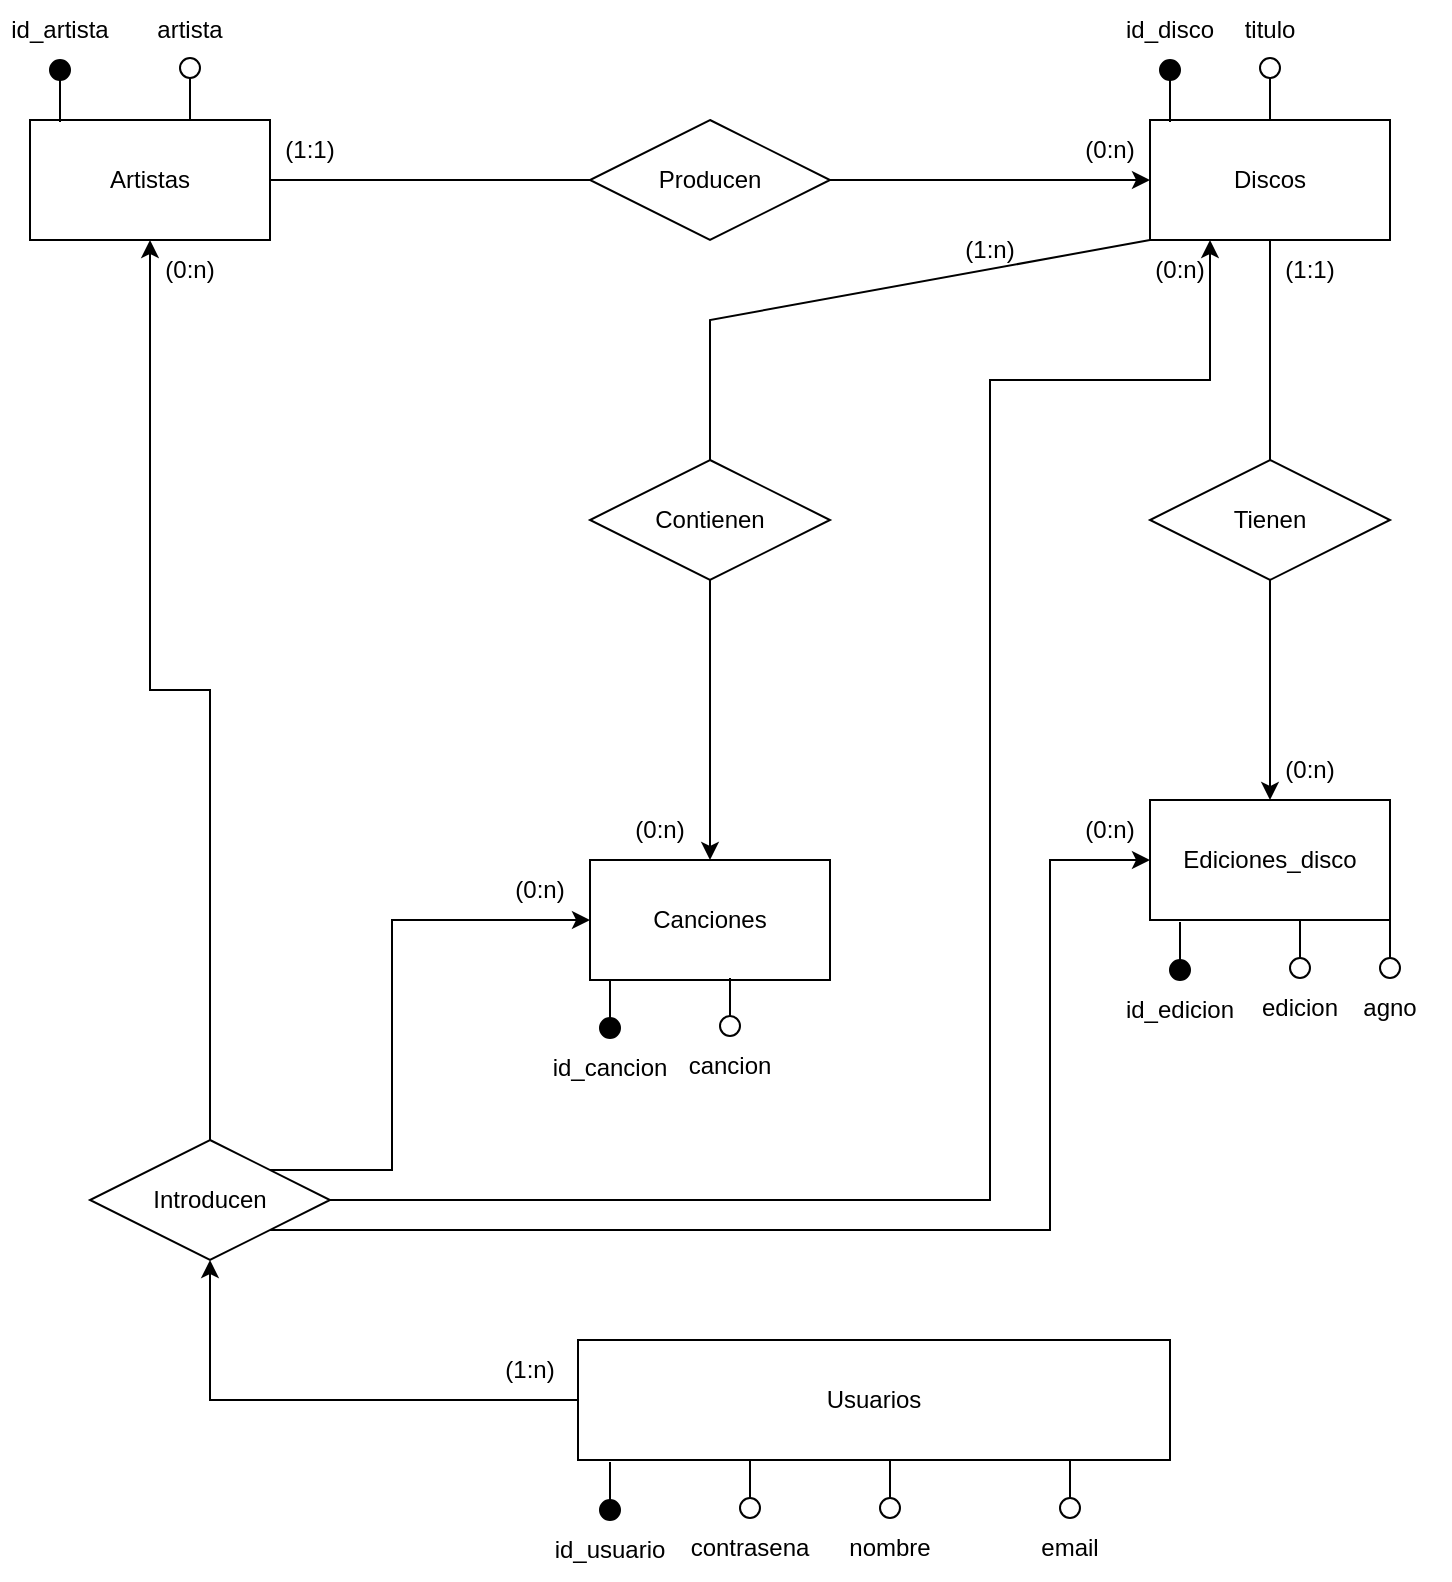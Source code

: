 <mxfile version="24.2.2" type="device">
  <diagram id="C5RBs43oDa-KdzZeNtuy" name="Page-1">
    <mxGraphModel dx="1434" dy="795" grid="1" gridSize="10" guides="1" tooltips="1" connect="1" arrows="1" fold="1" page="1" pageScale="1" pageWidth="827" pageHeight="1169" math="0" shadow="0">
      <root>
        <mxCell id="WIyWlLk6GJQsqaUBKTNV-0" />
        <mxCell id="WIyWlLk6GJQsqaUBKTNV-1" parent="WIyWlLk6GJQsqaUBKTNV-0" />
        <mxCell id="N1IhiID0ncgJhYR1q3py-0" value="Artistas" style="rounded=0;whiteSpace=wrap;html=1;" parent="WIyWlLk6GJQsqaUBKTNV-1" vertex="1">
          <mxGeometry x="80" y="80" width="120" height="60" as="geometry" />
        </mxCell>
        <mxCell id="N1IhiID0ncgJhYR1q3py-1" value="Discos" style="rounded=0;whiteSpace=wrap;html=1;" parent="WIyWlLk6GJQsqaUBKTNV-1" vertex="1">
          <mxGeometry x="640" y="80" width="120" height="60" as="geometry" />
        </mxCell>
        <mxCell id="N1IhiID0ncgJhYR1q3py-2" value="Ediciones_disco" style="rounded=0;whiteSpace=wrap;html=1;" parent="WIyWlLk6GJQsqaUBKTNV-1" vertex="1">
          <mxGeometry x="640" y="420" width="120" height="60" as="geometry" />
        </mxCell>
        <mxCell id="N1IhiID0ncgJhYR1q3py-4" value="Canciones" style="rounded=0;whiteSpace=wrap;html=1;" parent="WIyWlLk6GJQsqaUBKTNV-1" vertex="1">
          <mxGeometry x="360" y="450" width="120" height="60" as="geometry" />
        </mxCell>
        <mxCell id="N1IhiID0ncgJhYR1q3py-5" value="Producen" style="rhombus;whiteSpace=wrap;html=1;" parent="WIyWlLk6GJQsqaUBKTNV-1" vertex="1">
          <mxGeometry x="360" y="80" width="120" height="60" as="geometry" />
        </mxCell>
        <mxCell id="N1IhiID0ncgJhYR1q3py-6" value="" style="endArrow=none;html=1;rounded=0;exitX=1;exitY=0.5;exitDx=0;exitDy=0;entryX=0;entryY=0.5;entryDx=0;entryDy=0;" parent="WIyWlLk6GJQsqaUBKTNV-1" source="N1IhiID0ncgJhYR1q3py-0" target="N1IhiID0ncgJhYR1q3py-5" edge="1">
          <mxGeometry width="50" height="50" relative="1" as="geometry">
            <mxPoint x="390" y="210" as="sourcePoint" />
            <mxPoint x="440" y="160" as="targetPoint" />
          </mxGeometry>
        </mxCell>
        <mxCell id="N1IhiID0ncgJhYR1q3py-7" value="" style="endArrow=classic;html=1;rounded=0;entryX=0;entryY=0.5;entryDx=0;entryDy=0;" parent="WIyWlLk6GJQsqaUBKTNV-1" source="N1IhiID0ncgJhYR1q3py-5" target="N1IhiID0ncgJhYR1q3py-1" edge="1">
          <mxGeometry width="50" height="50" relative="1" as="geometry">
            <mxPoint x="390" y="210" as="sourcePoint" />
            <mxPoint x="440" y="160" as="targetPoint" />
          </mxGeometry>
        </mxCell>
        <mxCell id="N1IhiID0ncgJhYR1q3py-8" value="(1:1)" style="text;html=1;strokeColor=none;fillColor=none;align=center;verticalAlign=middle;whiteSpace=wrap;rounded=0;" parent="WIyWlLk6GJQsqaUBKTNV-1" vertex="1">
          <mxGeometry x="190" y="80" width="60" height="30" as="geometry" />
        </mxCell>
        <mxCell id="N1IhiID0ncgJhYR1q3py-9" value="(0:n)" style="text;html=1;strokeColor=none;fillColor=none;align=center;verticalAlign=middle;whiteSpace=wrap;rounded=0;" parent="WIyWlLk6GJQsqaUBKTNV-1" vertex="1">
          <mxGeometry x="590" y="80" width="60" height="30" as="geometry" />
        </mxCell>
        <mxCell id="N1IhiID0ncgJhYR1q3py-10" value="Tienen" style="rhombus;whiteSpace=wrap;html=1;" parent="WIyWlLk6GJQsqaUBKTNV-1" vertex="1">
          <mxGeometry x="640" y="250" width="120" height="60" as="geometry" />
        </mxCell>
        <mxCell id="N1IhiID0ncgJhYR1q3py-11" value="" style="endArrow=none;html=1;rounded=0;entryX=0.5;entryY=0;entryDx=0;entryDy=0;" parent="WIyWlLk6GJQsqaUBKTNV-1" source="N1IhiID0ncgJhYR1q3py-1" target="N1IhiID0ncgJhYR1q3py-10" edge="1">
          <mxGeometry width="50" height="50" relative="1" as="geometry">
            <mxPoint x="560" y="220" as="sourcePoint" />
            <mxPoint x="700" y="220" as="targetPoint" />
          </mxGeometry>
        </mxCell>
        <mxCell id="N1IhiID0ncgJhYR1q3py-12" value="(1:1)" style="text;html=1;strokeColor=none;fillColor=none;align=center;verticalAlign=middle;whiteSpace=wrap;rounded=0;" parent="WIyWlLk6GJQsqaUBKTNV-1" vertex="1">
          <mxGeometry x="690" y="140" width="60" height="30" as="geometry" />
        </mxCell>
        <mxCell id="N1IhiID0ncgJhYR1q3py-13" value="" style="endArrow=classic;html=1;rounded=0;entryX=0.5;entryY=0;entryDx=0;entryDy=0;exitX=0.5;exitY=1;exitDx=0;exitDy=0;" parent="WIyWlLk6GJQsqaUBKTNV-1" source="N1IhiID0ncgJhYR1q3py-10" target="N1IhiID0ncgJhYR1q3py-2" edge="1">
          <mxGeometry width="50" height="50" relative="1" as="geometry">
            <mxPoint x="430" y="300" as="sourcePoint" />
            <mxPoint x="570" y="300" as="targetPoint" />
          </mxGeometry>
        </mxCell>
        <mxCell id="N1IhiID0ncgJhYR1q3py-14" value="(0:n)" style="text;html=1;strokeColor=none;fillColor=none;align=center;verticalAlign=middle;whiteSpace=wrap;rounded=0;" parent="WIyWlLk6GJQsqaUBKTNV-1" vertex="1">
          <mxGeometry x="690" y="390" width="60" height="30" as="geometry" />
        </mxCell>
        <mxCell id="N1IhiID0ncgJhYR1q3py-21" value="Contienen" style="rhombus;whiteSpace=wrap;html=1;" parent="WIyWlLk6GJQsqaUBKTNV-1" vertex="1">
          <mxGeometry x="360" y="250" width="120" height="60" as="geometry" />
        </mxCell>
        <mxCell id="N1IhiID0ncgJhYR1q3py-23" value="(1:n)" style="text;html=1;strokeColor=none;fillColor=none;align=center;verticalAlign=middle;whiteSpace=wrap;rounded=0;" parent="WIyWlLk6GJQsqaUBKTNV-1" vertex="1">
          <mxGeometry x="530" y="130" width="60" height="30" as="geometry" />
        </mxCell>
        <mxCell id="N1IhiID0ncgJhYR1q3py-24" value="" style="endArrow=none;html=1;rounded=0;entryX=0.5;entryY=0;entryDx=0;entryDy=0;exitX=0;exitY=1;exitDx=0;exitDy=0;" parent="WIyWlLk6GJQsqaUBKTNV-1" source="N1IhiID0ncgJhYR1q3py-1" target="N1IhiID0ncgJhYR1q3py-21" edge="1">
          <mxGeometry width="50" height="50" relative="1" as="geometry">
            <mxPoint x="540" y="210" as="sourcePoint" />
            <mxPoint x="510" y="290" as="targetPoint" />
            <Array as="points">
              <mxPoint x="420" y="180" />
            </Array>
          </mxGeometry>
        </mxCell>
        <mxCell id="N1IhiID0ncgJhYR1q3py-26" value="(0:n)" style="text;html=1;strokeColor=none;fillColor=none;align=center;verticalAlign=middle;whiteSpace=wrap;rounded=0;" parent="WIyWlLk6GJQsqaUBKTNV-1" vertex="1">
          <mxGeometry x="365" y="420" width="60" height="30" as="geometry" />
        </mxCell>
        <mxCell id="N1IhiID0ncgJhYR1q3py-27" value="" style="endArrow=none;html=1;rounded=0;entryX=0.5;entryY=1;entryDx=0;entryDy=0;exitX=0.125;exitY=0.017;exitDx=0;exitDy=0;exitPerimeter=0;" parent="WIyWlLk6GJQsqaUBKTNV-1" source="N1IhiID0ncgJhYR1q3py-0" target="N1IhiID0ncgJhYR1q3py-30" edge="1">
          <mxGeometry width="50" height="50" relative="1" as="geometry">
            <mxPoint x="90" y="80" as="sourcePoint" />
            <mxPoint x="90" y="60" as="targetPoint" />
          </mxGeometry>
        </mxCell>
        <mxCell id="N1IhiID0ncgJhYR1q3py-30" value="" style="ellipse;whiteSpace=wrap;html=1;aspect=fixed;fillColor=#000000;" parent="WIyWlLk6GJQsqaUBKTNV-1" vertex="1">
          <mxGeometry x="90" y="50" width="10" height="10" as="geometry" />
        </mxCell>
        <mxCell id="N1IhiID0ncgJhYR1q3py-45" value="id_artista" style="text;html=1;strokeColor=none;fillColor=none;align=center;verticalAlign=middle;whiteSpace=wrap;rounded=0;" parent="WIyWlLk6GJQsqaUBKTNV-1" vertex="1">
          <mxGeometry x="65" y="20" width="60" height="30" as="geometry" />
        </mxCell>
        <mxCell id="N1IhiID0ncgJhYR1q3py-46" value="" style="endArrow=none;html=1;rounded=0;entryX=0.5;entryY=1;entryDx=0;entryDy=0;exitX=0.125;exitY=0.017;exitDx=0;exitDy=0;exitPerimeter=0;" parent="WIyWlLk6GJQsqaUBKTNV-1" target="N1IhiID0ncgJhYR1q3py-47" edge="1">
          <mxGeometry width="50" height="50" relative="1" as="geometry">
            <mxPoint x="650" y="81" as="sourcePoint" />
            <mxPoint x="645" y="60" as="targetPoint" />
          </mxGeometry>
        </mxCell>
        <mxCell id="N1IhiID0ncgJhYR1q3py-47" value="" style="ellipse;whiteSpace=wrap;html=1;aspect=fixed;fillColor=#000000;" parent="WIyWlLk6GJQsqaUBKTNV-1" vertex="1">
          <mxGeometry x="645" y="50" width="10" height="10" as="geometry" />
        </mxCell>
        <mxCell id="N1IhiID0ncgJhYR1q3py-48" value="id_disco" style="text;html=1;strokeColor=none;fillColor=none;align=center;verticalAlign=middle;whiteSpace=wrap;rounded=0;" parent="WIyWlLk6GJQsqaUBKTNV-1" vertex="1">
          <mxGeometry x="620" y="20" width="60" height="30" as="geometry" />
        </mxCell>
        <mxCell id="N1IhiID0ncgJhYR1q3py-53" value="" style="endArrow=none;html=1;rounded=0;entryX=0.5;entryY=1;entryDx=0;entryDy=0;exitX=0.125;exitY=0.017;exitDx=0;exitDy=0;exitPerimeter=0;" parent="WIyWlLk6GJQsqaUBKTNV-1" target="N1IhiID0ncgJhYR1q3py-54" edge="1">
          <mxGeometry width="50" height="50" relative="1" as="geometry">
            <mxPoint x="160" y="80" as="sourcePoint" />
            <mxPoint x="155" y="59" as="targetPoint" />
          </mxGeometry>
        </mxCell>
        <mxCell id="N1IhiID0ncgJhYR1q3py-54" value="" style="ellipse;whiteSpace=wrap;html=1;aspect=fixed;fillColor=none;" parent="WIyWlLk6GJQsqaUBKTNV-1" vertex="1">
          <mxGeometry x="155" y="49" width="10" height="10" as="geometry" />
        </mxCell>
        <mxCell id="N1IhiID0ncgJhYR1q3py-55" value="artista" style="text;html=1;strokeColor=none;fillColor=none;align=center;verticalAlign=middle;whiteSpace=wrap;rounded=0;" parent="WIyWlLk6GJQsqaUBKTNV-1" vertex="1">
          <mxGeometry x="130" y="20" width="60" height="30" as="geometry" />
        </mxCell>
        <mxCell id="N1IhiID0ncgJhYR1q3py-56" value="" style="endArrow=none;html=1;rounded=0;entryX=0.5;entryY=1;entryDx=0;entryDy=0;exitX=0.125;exitY=0.017;exitDx=0;exitDy=0;exitPerimeter=0;" parent="WIyWlLk6GJQsqaUBKTNV-1" target="N1IhiID0ncgJhYR1q3py-57" edge="1">
          <mxGeometry width="50" height="50" relative="1" as="geometry">
            <mxPoint x="700" y="80" as="sourcePoint" />
            <mxPoint x="695" y="59" as="targetPoint" />
          </mxGeometry>
        </mxCell>
        <mxCell id="N1IhiID0ncgJhYR1q3py-57" value="" style="ellipse;whiteSpace=wrap;html=1;aspect=fixed;fillColor=none;" parent="WIyWlLk6GJQsqaUBKTNV-1" vertex="1">
          <mxGeometry x="695" y="49" width="10" height="10" as="geometry" />
        </mxCell>
        <mxCell id="N1IhiID0ncgJhYR1q3py-58" value="titulo" style="text;html=1;strokeColor=none;fillColor=none;align=center;verticalAlign=middle;whiteSpace=wrap;rounded=0;" parent="WIyWlLk6GJQsqaUBKTNV-1" vertex="1">
          <mxGeometry x="670" y="20" width="60" height="30" as="geometry" />
        </mxCell>
        <mxCell id="N1IhiID0ncgJhYR1q3py-62" value="" style="endArrow=none;html=1;rounded=0;exitX=0.5;exitY=0;exitDx=0;exitDy=0;entryX=0.125;entryY=1.017;entryDx=0;entryDy=0;entryPerimeter=0;" parent="WIyWlLk6GJQsqaUBKTNV-1" source="N1IhiID0ncgJhYR1q3py-63" target="N1IhiID0ncgJhYR1q3py-2" edge="1">
          <mxGeometry width="50" height="50" relative="1" as="geometry">
            <mxPoint x="670" y="500" as="sourcePoint" />
            <mxPoint x="670" y="480" as="targetPoint" />
          </mxGeometry>
        </mxCell>
        <mxCell id="N1IhiID0ncgJhYR1q3py-63" value="" style="ellipse;whiteSpace=wrap;html=1;aspect=fixed;fillColor=#000000;" parent="WIyWlLk6GJQsqaUBKTNV-1" vertex="1">
          <mxGeometry x="650" y="500" width="10" height="10" as="geometry" />
        </mxCell>
        <mxCell id="N1IhiID0ncgJhYR1q3py-66" value="id_edicion" style="text;html=1;strokeColor=none;fillColor=none;align=center;verticalAlign=middle;whiteSpace=wrap;rounded=0;" parent="WIyWlLk6GJQsqaUBKTNV-1" vertex="1">
          <mxGeometry x="625" y="510" width="60" height="30" as="geometry" />
        </mxCell>
        <mxCell id="N1IhiID0ncgJhYR1q3py-73" value="" style="endArrow=none;html=1;rounded=0;exitX=0.5;exitY=0;exitDx=0;exitDy=0;entryX=0.125;entryY=1.017;entryDx=0;entryDy=0;entryPerimeter=0;" parent="WIyWlLk6GJQsqaUBKTNV-1" source="N1IhiID0ncgJhYR1q3py-74" edge="1">
          <mxGeometry width="50" height="50" relative="1" as="geometry">
            <mxPoint x="730" y="499" as="sourcePoint" />
            <mxPoint x="715" y="480" as="targetPoint" />
          </mxGeometry>
        </mxCell>
        <mxCell id="N1IhiID0ncgJhYR1q3py-74" value="" style="ellipse;whiteSpace=wrap;html=1;aspect=fixed;fillColor=none;" parent="WIyWlLk6GJQsqaUBKTNV-1" vertex="1">
          <mxGeometry x="710" y="499" width="10" height="10" as="geometry" />
        </mxCell>
        <mxCell id="N1IhiID0ncgJhYR1q3py-75" value="edicion" style="text;html=1;strokeColor=none;fillColor=none;align=center;verticalAlign=middle;whiteSpace=wrap;rounded=0;" parent="WIyWlLk6GJQsqaUBKTNV-1" vertex="1">
          <mxGeometry x="685" y="509" width="60" height="30" as="geometry" />
        </mxCell>
        <mxCell id="N1IhiID0ncgJhYR1q3py-79" value="" style="endArrow=none;html=1;rounded=0;exitX=0.5;exitY=0;exitDx=0;exitDy=0;entryX=0.125;entryY=1.017;entryDx=0;entryDy=0;entryPerimeter=0;" parent="WIyWlLk6GJQsqaUBKTNV-1" source="N1IhiID0ncgJhYR1q3py-80" edge="1">
          <mxGeometry width="50" height="50" relative="1" as="geometry">
            <mxPoint x="775" y="499" as="sourcePoint" />
            <mxPoint x="760" y="480" as="targetPoint" />
          </mxGeometry>
        </mxCell>
        <mxCell id="N1IhiID0ncgJhYR1q3py-80" value="" style="ellipse;whiteSpace=wrap;html=1;aspect=fixed;fillColor=none;" parent="WIyWlLk6GJQsqaUBKTNV-1" vertex="1">
          <mxGeometry x="755" y="499" width="10" height="10" as="geometry" />
        </mxCell>
        <mxCell id="N1IhiID0ncgJhYR1q3py-81" value="agno" style="text;html=1;strokeColor=none;fillColor=none;align=center;verticalAlign=middle;whiteSpace=wrap;rounded=0;" parent="WIyWlLk6GJQsqaUBKTNV-1" vertex="1">
          <mxGeometry x="730" y="509" width="60" height="30" as="geometry" />
        </mxCell>
        <mxCell id="N1IhiID0ncgJhYR1q3py-82" value="" style="endArrow=none;html=1;rounded=0;exitX=0.5;exitY=0;exitDx=0;exitDy=0;entryX=0.125;entryY=1.017;entryDx=0;entryDy=0;entryPerimeter=0;" parent="WIyWlLk6GJQsqaUBKTNV-1" source="N1IhiID0ncgJhYR1q3py-83" edge="1">
          <mxGeometry width="50" height="50" relative="1" as="geometry">
            <mxPoint x="385" y="529" as="sourcePoint" />
            <mxPoint x="370" y="510" as="targetPoint" />
          </mxGeometry>
        </mxCell>
        <mxCell id="N1IhiID0ncgJhYR1q3py-83" value="" style="ellipse;whiteSpace=wrap;html=1;aspect=fixed;fillColor=#000000;" parent="WIyWlLk6GJQsqaUBKTNV-1" vertex="1">
          <mxGeometry x="365" y="529" width="10" height="10" as="geometry" />
        </mxCell>
        <mxCell id="N1IhiID0ncgJhYR1q3py-84" value="id_cancion" style="text;html=1;strokeColor=none;fillColor=none;align=center;verticalAlign=middle;whiteSpace=wrap;rounded=0;" parent="WIyWlLk6GJQsqaUBKTNV-1" vertex="1">
          <mxGeometry x="340" y="539" width="60" height="30" as="geometry" />
        </mxCell>
        <mxCell id="N1IhiID0ncgJhYR1q3py-85" value="" style="endArrow=none;html=1;rounded=0;exitX=0.5;exitY=0;exitDx=0;exitDy=0;entryX=0.125;entryY=1.017;entryDx=0;entryDy=0;entryPerimeter=0;" parent="WIyWlLk6GJQsqaUBKTNV-1" source="N1IhiID0ncgJhYR1q3py-86" edge="1">
          <mxGeometry width="50" height="50" relative="1" as="geometry">
            <mxPoint x="445" y="528" as="sourcePoint" />
            <mxPoint x="430" y="509" as="targetPoint" />
          </mxGeometry>
        </mxCell>
        <mxCell id="N1IhiID0ncgJhYR1q3py-86" value="" style="ellipse;whiteSpace=wrap;html=1;aspect=fixed;fillColor=none;" parent="WIyWlLk6GJQsqaUBKTNV-1" vertex="1">
          <mxGeometry x="425" y="528" width="10" height="10" as="geometry" />
        </mxCell>
        <mxCell id="N1IhiID0ncgJhYR1q3py-87" value="cancion" style="text;html=1;strokeColor=none;fillColor=none;align=center;verticalAlign=middle;whiteSpace=wrap;rounded=0;" parent="WIyWlLk6GJQsqaUBKTNV-1" vertex="1">
          <mxGeometry x="400" y="538" width="60" height="30" as="geometry" />
        </mxCell>
        <mxCell id="FV_DMBQxLh2Q8wuSqKjp-2" style="edgeStyle=orthogonalEdgeStyle;rounded=0;orthogonalLoop=1;jettySize=auto;html=1;exitX=0;exitY=0.5;exitDx=0;exitDy=0;entryX=0.5;entryY=1;entryDx=0;entryDy=0;" edge="1" parent="WIyWlLk6GJQsqaUBKTNV-1" source="FV_DMBQxLh2Q8wuSqKjp-0" target="FV_DMBQxLh2Q8wuSqKjp-1">
          <mxGeometry relative="1" as="geometry" />
        </mxCell>
        <mxCell id="FV_DMBQxLh2Q8wuSqKjp-0" value="Usuarios" style="rounded=0;whiteSpace=wrap;html=1;" vertex="1" parent="WIyWlLk6GJQsqaUBKTNV-1">
          <mxGeometry x="354" y="690" width="296" height="60" as="geometry" />
        </mxCell>
        <mxCell id="FV_DMBQxLh2Q8wuSqKjp-3" style="edgeStyle=orthogonalEdgeStyle;rounded=0;orthogonalLoop=1;jettySize=auto;html=1;exitX=0.5;exitY=0;exitDx=0;exitDy=0;entryX=0.5;entryY=1;entryDx=0;entryDy=0;" edge="1" parent="WIyWlLk6GJQsqaUBKTNV-1" source="FV_DMBQxLh2Q8wuSqKjp-1" target="N1IhiID0ncgJhYR1q3py-0">
          <mxGeometry relative="1" as="geometry" />
        </mxCell>
        <mxCell id="FV_DMBQxLh2Q8wuSqKjp-4" style="edgeStyle=orthogonalEdgeStyle;rounded=0;orthogonalLoop=1;jettySize=auto;html=1;exitX=1;exitY=0;exitDx=0;exitDy=0;" edge="1" parent="WIyWlLk6GJQsqaUBKTNV-1" source="FV_DMBQxLh2Q8wuSqKjp-1" target="N1IhiID0ncgJhYR1q3py-4">
          <mxGeometry relative="1" as="geometry">
            <mxPoint x="260" y="480" as="targetPoint" />
            <Array as="points">
              <mxPoint x="261" y="605" />
              <mxPoint x="261" y="480" />
            </Array>
          </mxGeometry>
        </mxCell>
        <mxCell id="FV_DMBQxLh2Q8wuSqKjp-5" style="edgeStyle=orthogonalEdgeStyle;rounded=0;orthogonalLoop=1;jettySize=auto;html=1;exitX=1;exitY=0.5;exitDx=0;exitDy=0;entryX=0.25;entryY=1;entryDx=0;entryDy=0;" edge="1" parent="WIyWlLk6GJQsqaUBKTNV-1" source="FV_DMBQxLh2Q8wuSqKjp-1" target="N1IhiID0ncgJhYR1q3py-1">
          <mxGeometry relative="1" as="geometry">
            <Array as="points">
              <mxPoint x="560" y="620" />
              <mxPoint x="560" y="210" />
              <mxPoint x="670" y="210" />
            </Array>
          </mxGeometry>
        </mxCell>
        <mxCell id="FV_DMBQxLh2Q8wuSqKjp-6" style="edgeStyle=orthogonalEdgeStyle;rounded=0;orthogonalLoop=1;jettySize=auto;html=1;exitX=1;exitY=1;exitDx=0;exitDy=0;entryX=0;entryY=0.5;entryDx=0;entryDy=0;" edge="1" parent="WIyWlLk6GJQsqaUBKTNV-1" source="FV_DMBQxLh2Q8wuSqKjp-1" target="N1IhiID0ncgJhYR1q3py-2">
          <mxGeometry relative="1" as="geometry">
            <Array as="points">
              <mxPoint x="590" y="635" />
              <mxPoint x="590" y="450" />
            </Array>
          </mxGeometry>
        </mxCell>
        <mxCell id="FV_DMBQxLh2Q8wuSqKjp-1" value="Introducen" style="rhombus;whiteSpace=wrap;html=1;" vertex="1" parent="WIyWlLk6GJQsqaUBKTNV-1">
          <mxGeometry x="110" y="590" width="120" height="60" as="geometry" />
        </mxCell>
        <mxCell id="FV_DMBQxLh2Q8wuSqKjp-7" value="(1:n)" style="text;html=1;strokeColor=none;fillColor=none;align=center;verticalAlign=middle;whiteSpace=wrap;rounded=0;" vertex="1" parent="WIyWlLk6GJQsqaUBKTNV-1">
          <mxGeometry x="300" y="690" width="60" height="30" as="geometry" />
        </mxCell>
        <mxCell id="FV_DMBQxLh2Q8wuSqKjp-8" value="(0:n)" style="text;html=1;strokeColor=none;fillColor=none;align=center;verticalAlign=middle;whiteSpace=wrap;rounded=0;" vertex="1" parent="WIyWlLk6GJQsqaUBKTNV-1">
          <mxGeometry x="130" y="140" width="60" height="30" as="geometry" />
        </mxCell>
        <mxCell id="FV_DMBQxLh2Q8wuSqKjp-9" value="(0:n)" style="text;html=1;strokeColor=none;fillColor=none;align=center;verticalAlign=middle;whiteSpace=wrap;rounded=0;" vertex="1" parent="WIyWlLk6GJQsqaUBKTNV-1">
          <mxGeometry x="590" y="420" width="60" height="30" as="geometry" />
        </mxCell>
        <mxCell id="FV_DMBQxLh2Q8wuSqKjp-10" value="(0:n)" style="text;html=1;strokeColor=none;fillColor=none;align=center;verticalAlign=middle;whiteSpace=wrap;rounded=0;" vertex="1" parent="WIyWlLk6GJQsqaUBKTNV-1">
          <mxGeometry x="625" y="140" width="60" height="30" as="geometry" />
        </mxCell>
        <mxCell id="FV_DMBQxLh2Q8wuSqKjp-11" value="(0:n)" style="text;html=1;strokeColor=none;fillColor=none;align=center;verticalAlign=middle;whiteSpace=wrap;rounded=0;" vertex="1" parent="WIyWlLk6GJQsqaUBKTNV-1">
          <mxGeometry x="305" y="450" width="60" height="30" as="geometry" />
        </mxCell>
        <mxCell id="FV_DMBQxLh2Q8wuSqKjp-13" value="" style="endArrow=none;html=1;rounded=0;exitX=0.5;exitY=0;exitDx=0;exitDy=0;entryX=0.125;entryY=1.017;entryDx=0;entryDy=0;entryPerimeter=0;" edge="1" parent="WIyWlLk6GJQsqaUBKTNV-1" source="FV_DMBQxLh2Q8wuSqKjp-14">
          <mxGeometry width="50" height="50" relative="1" as="geometry">
            <mxPoint x="385" y="770" as="sourcePoint" />
            <mxPoint x="370" y="751" as="targetPoint" />
          </mxGeometry>
        </mxCell>
        <mxCell id="FV_DMBQxLh2Q8wuSqKjp-14" value="" style="ellipse;whiteSpace=wrap;html=1;aspect=fixed;fillColor=#000000;" vertex="1" parent="WIyWlLk6GJQsqaUBKTNV-1">
          <mxGeometry x="365" y="770" width="10" height="10" as="geometry" />
        </mxCell>
        <mxCell id="FV_DMBQxLh2Q8wuSqKjp-15" value="id_usuario" style="text;html=1;strokeColor=none;fillColor=none;align=center;verticalAlign=middle;whiteSpace=wrap;rounded=0;" vertex="1" parent="WIyWlLk6GJQsqaUBKTNV-1">
          <mxGeometry x="340" y="780" width="60" height="30" as="geometry" />
        </mxCell>
        <mxCell id="FV_DMBQxLh2Q8wuSqKjp-16" value="" style="endArrow=none;html=1;rounded=0;exitX=0.5;exitY=0;exitDx=0;exitDy=0;entryX=0.125;entryY=1.017;entryDx=0;entryDy=0;entryPerimeter=0;" edge="1" parent="WIyWlLk6GJQsqaUBKTNV-1" source="FV_DMBQxLh2Q8wuSqKjp-17">
          <mxGeometry width="50" height="50" relative="1" as="geometry">
            <mxPoint x="455" y="769" as="sourcePoint" />
            <mxPoint x="440" y="750" as="targetPoint" />
          </mxGeometry>
        </mxCell>
        <mxCell id="FV_DMBQxLh2Q8wuSqKjp-17" value="" style="ellipse;whiteSpace=wrap;html=1;aspect=fixed;fillColor=none;" vertex="1" parent="WIyWlLk6GJQsqaUBKTNV-1">
          <mxGeometry x="435" y="769" width="10" height="10" as="geometry" />
        </mxCell>
        <mxCell id="FV_DMBQxLh2Q8wuSqKjp-18" value="contrasena" style="text;html=1;strokeColor=none;fillColor=none;align=center;verticalAlign=middle;whiteSpace=wrap;rounded=0;" vertex="1" parent="WIyWlLk6GJQsqaUBKTNV-1">
          <mxGeometry x="410" y="779" width="60" height="30" as="geometry" />
        </mxCell>
        <mxCell id="FV_DMBQxLh2Q8wuSqKjp-19" value="" style="endArrow=none;html=1;rounded=0;exitX=0.5;exitY=0;exitDx=0;exitDy=0;entryX=0.125;entryY=1.017;entryDx=0;entryDy=0;entryPerimeter=0;" edge="1" parent="WIyWlLk6GJQsqaUBKTNV-1" source="FV_DMBQxLh2Q8wuSqKjp-20">
          <mxGeometry width="50" height="50" relative="1" as="geometry">
            <mxPoint x="525" y="769" as="sourcePoint" />
            <mxPoint x="510" y="750" as="targetPoint" />
          </mxGeometry>
        </mxCell>
        <mxCell id="FV_DMBQxLh2Q8wuSqKjp-20" value="" style="ellipse;whiteSpace=wrap;html=1;aspect=fixed;fillColor=none;" vertex="1" parent="WIyWlLk6GJQsqaUBKTNV-1">
          <mxGeometry x="505" y="769" width="10" height="10" as="geometry" />
        </mxCell>
        <mxCell id="FV_DMBQxLh2Q8wuSqKjp-21" value="nombre" style="text;html=1;strokeColor=none;fillColor=none;align=center;verticalAlign=middle;whiteSpace=wrap;rounded=0;" vertex="1" parent="WIyWlLk6GJQsqaUBKTNV-1">
          <mxGeometry x="480" y="779" width="60" height="30" as="geometry" />
        </mxCell>
        <mxCell id="FV_DMBQxLh2Q8wuSqKjp-22" value="" style="endArrow=none;html=1;rounded=0;exitX=0.5;exitY=0;exitDx=0;exitDy=0;entryX=0.125;entryY=1.017;entryDx=0;entryDy=0;entryPerimeter=0;" edge="1" parent="WIyWlLk6GJQsqaUBKTNV-1" source="FV_DMBQxLh2Q8wuSqKjp-23">
          <mxGeometry width="50" height="50" relative="1" as="geometry">
            <mxPoint x="615" y="769" as="sourcePoint" />
            <mxPoint x="600" y="750" as="targetPoint" />
          </mxGeometry>
        </mxCell>
        <mxCell id="FV_DMBQxLh2Q8wuSqKjp-23" value="" style="ellipse;whiteSpace=wrap;html=1;aspect=fixed;fillColor=none;" vertex="1" parent="WIyWlLk6GJQsqaUBKTNV-1">
          <mxGeometry x="595" y="769" width="10" height="10" as="geometry" />
        </mxCell>
        <mxCell id="FV_DMBQxLh2Q8wuSqKjp-24" value="email" style="text;html=1;strokeColor=none;fillColor=none;align=center;verticalAlign=middle;whiteSpace=wrap;rounded=0;" vertex="1" parent="WIyWlLk6GJQsqaUBKTNV-1">
          <mxGeometry x="570" y="779" width="60" height="30" as="geometry" />
        </mxCell>
        <mxCell id="FV_DMBQxLh2Q8wuSqKjp-26" value="" style="endArrow=classic;html=1;rounded=0;exitX=0.5;exitY=1;exitDx=0;exitDy=0;" edge="1" parent="WIyWlLk6GJQsqaUBKTNV-1" source="N1IhiID0ncgJhYR1q3py-21">
          <mxGeometry width="50" height="50" relative="1" as="geometry">
            <mxPoint x="390" y="460" as="sourcePoint" />
            <mxPoint x="420" y="450" as="targetPoint" />
          </mxGeometry>
        </mxCell>
      </root>
    </mxGraphModel>
  </diagram>
</mxfile>
